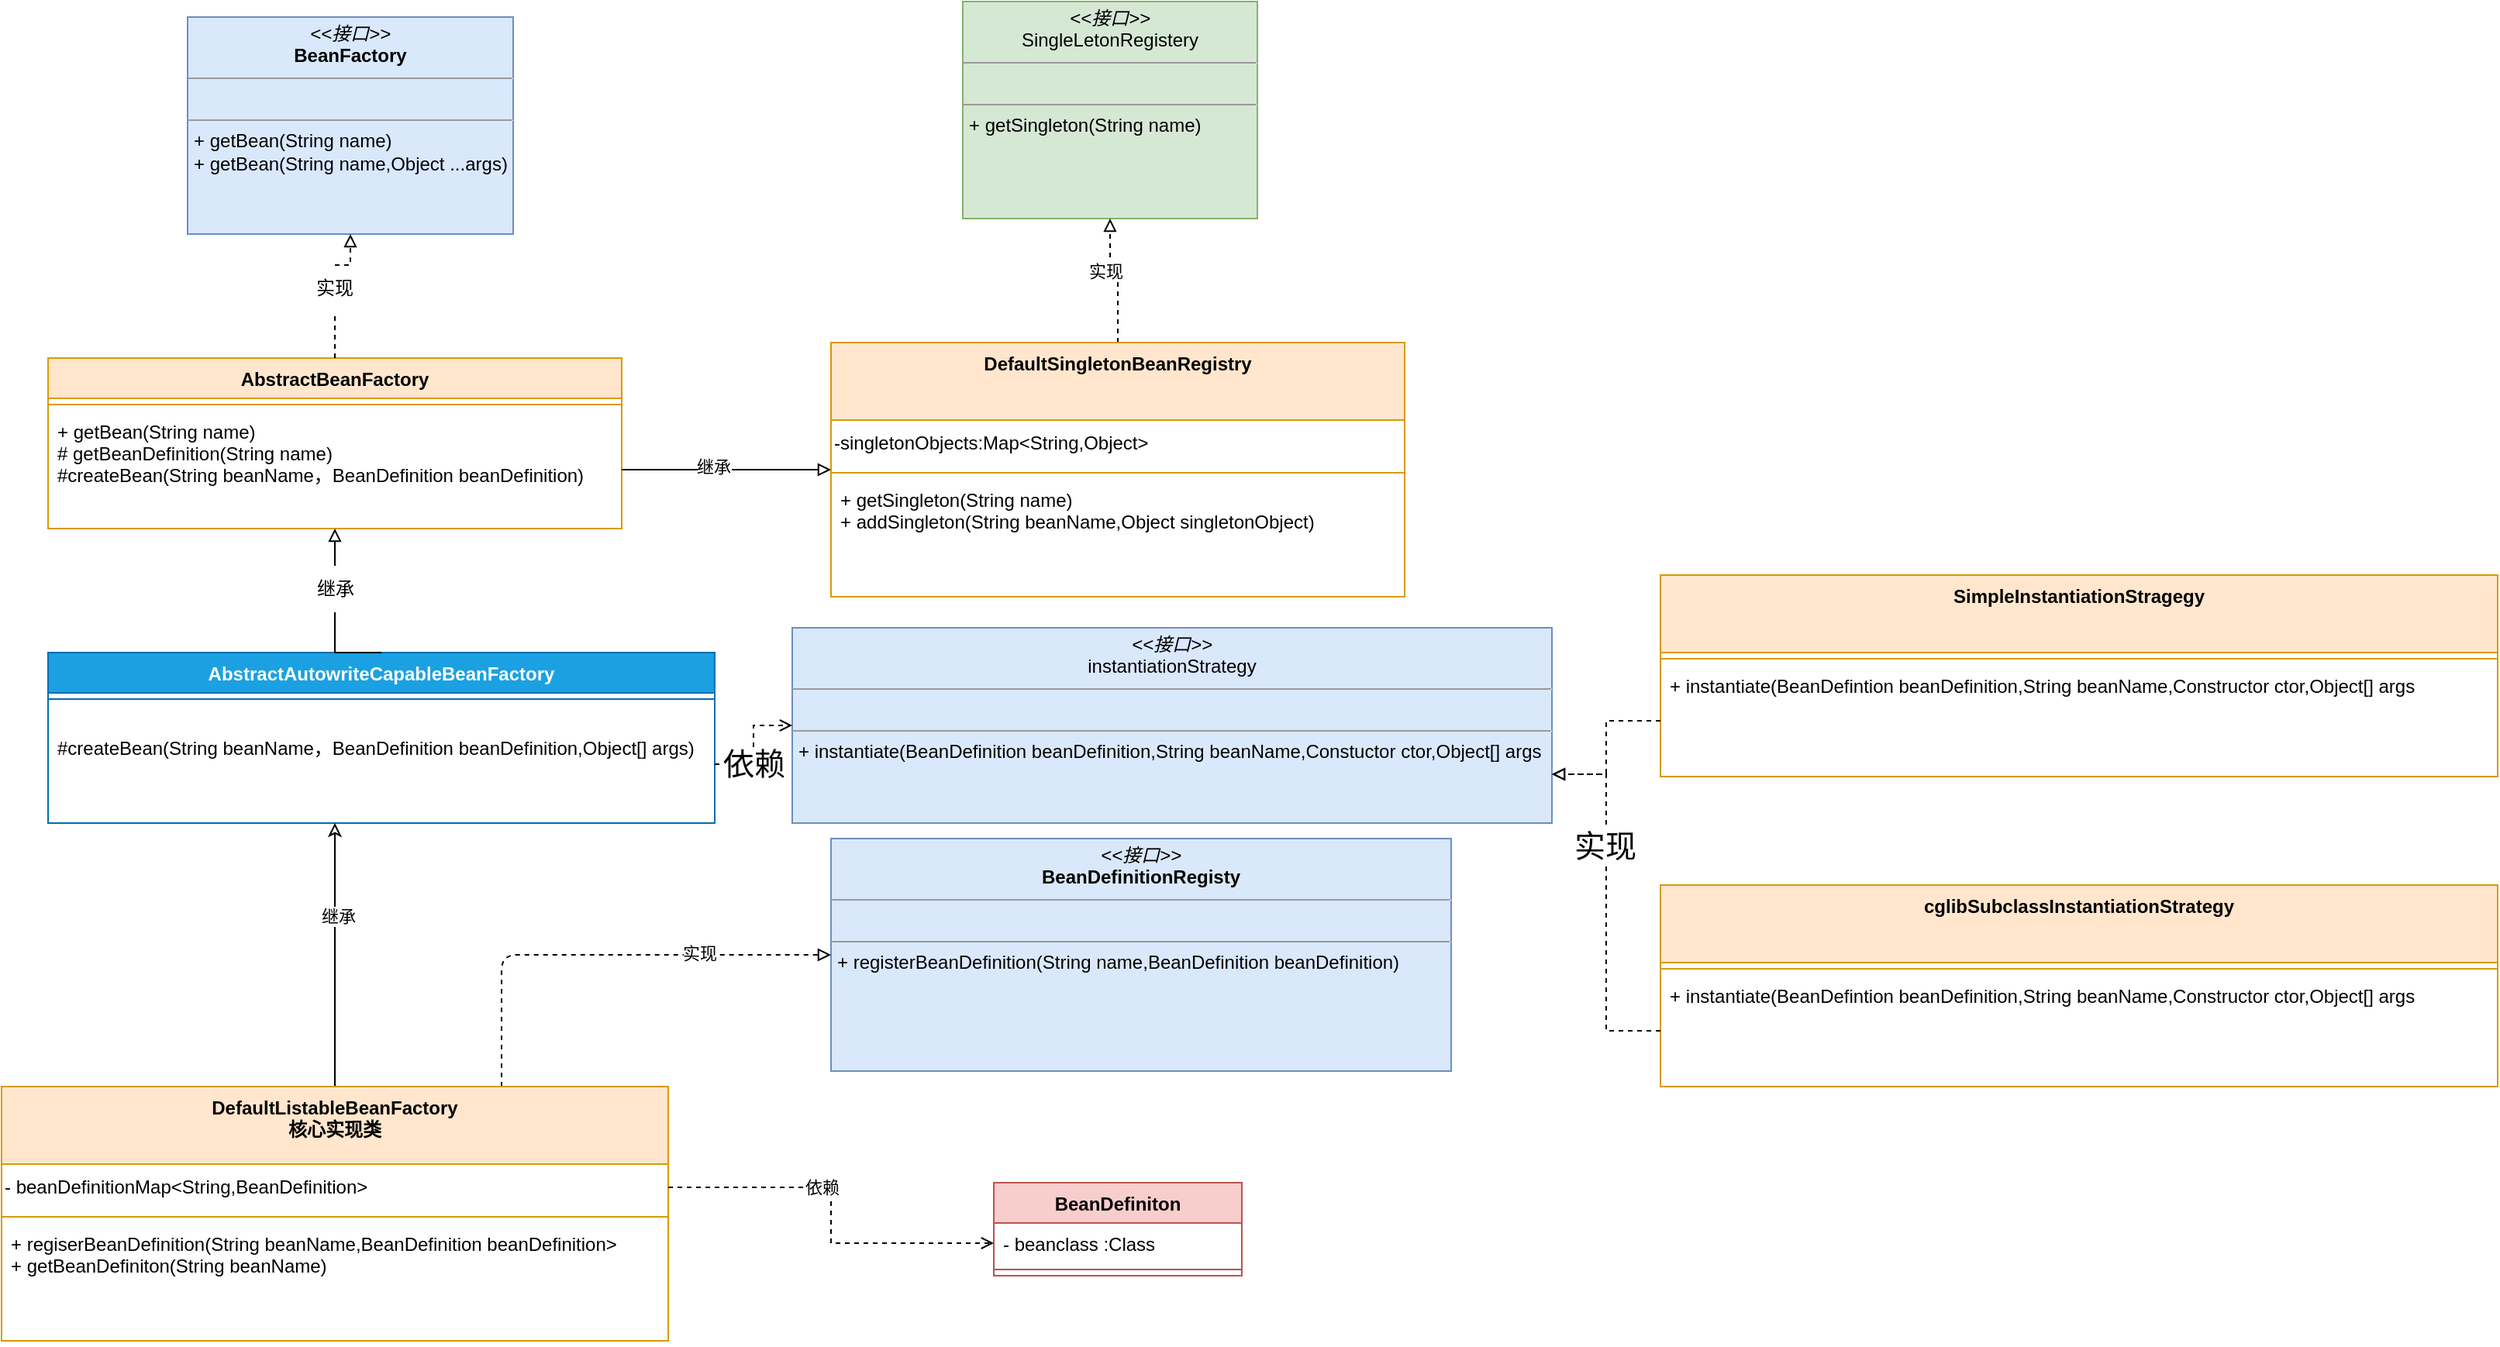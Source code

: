 <mxfile version="20.8.3" type="github"><diagram id="C5RBs43oDa-KdzZeNtuy" name="Page-1"><mxGraphModel dx="1050" dy="587" grid="1" gridSize="10" guides="1" tooltips="1" connect="1" arrows="1" fold="1" page="1" pageScale="1" pageWidth="827" pageHeight="1169" math="0" shadow="0"><root><mxCell id="WIyWlLk6GJQsqaUBKTNV-0"/><mxCell id="WIyWlLk6GJQsqaUBKTNV-1" parent="WIyWlLk6GJQsqaUBKTNV-0"/><mxCell id="UWT-Dc0lmw1-DeujJf5R-1" value="&lt;p style=&quot;margin:0px;margin-top:4px;text-align:center;&quot;&gt;&lt;i&gt;&amp;lt;&amp;lt;接口&amp;gt;&amp;gt;&lt;/i&gt;&lt;br&gt;&lt;b&gt;BeanFactory&lt;/b&gt;&lt;/p&gt;&lt;hr size=&quot;1&quot;&gt;&lt;p style=&quot;margin:0px;margin-left:4px;&quot;&gt;&lt;br&gt;&lt;/p&gt;&lt;hr size=&quot;1&quot;&gt;&lt;p style=&quot;margin:0px;margin-left:4px;&quot;&gt;+ getBean(String name)&lt;/p&gt;&lt;p style=&quot;margin:0px;margin-left:4px;&quot;&gt;+ getBean(String name,Object ...args)&lt;br&gt;&lt;/p&gt;" style="verticalAlign=top;align=left;overflow=fill;fontSize=12;fontFamily=Helvetica;html=1;fillColor=#dae8fc;strokeColor=#6c8ebf;" parent="WIyWlLk6GJQsqaUBKTNV-1" vertex="1"><mxGeometry x="180" y="110" width="210" height="140" as="geometry"/></mxCell><mxCell id="UWT-Dc0lmw1-DeujJf5R-6" style="edgeStyle=orthogonalEdgeStyle;rounded=0;orthogonalLoop=1;jettySize=auto;html=1;exitX=0.5;exitY=0;exitDx=0;exitDy=0;entryX=0.5;entryY=1;entryDx=0;entryDy=0;endArrow=block;endFill=0;dashed=1;startArrow=none;" parent="WIyWlLk6GJQsqaUBKTNV-1" source="UWT-Dc0lmw1-DeujJf5R-31" target="UWT-Dc0lmw1-DeujJf5R-1" edge="1"><mxGeometry relative="1" as="geometry"/></mxCell><mxCell id="UWT-Dc0lmw1-DeujJf5R-2" value="AbstractBeanFactory" style="swimlane;fontStyle=1;align=center;verticalAlign=top;childLayout=stackLayout;horizontal=1;startSize=26;horizontalStack=0;resizeParent=1;resizeParentMax=0;resizeLast=0;collapsible=1;marginBottom=0;fillColor=#ffe6cc;strokeColor=#d79b00;" parent="WIyWlLk6GJQsqaUBKTNV-1" vertex="1"><mxGeometry x="90" y="330" width="370" height="110" as="geometry"/></mxCell><mxCell id="UWT-Dc0lmw1-DeujJf5R-4" value="" style="line;strokeWidth=1;fillColor=none;align=left;verticalAlign=middle;spacingTop=-1;spacingLeft=3;spacingRight=3;rotatable=0;labelPosition=right;points=[];portConstraint=eastwest;strokeColor=inherit;" parent="UWT-Dc0lmw1-DeujJf5R-2" vertex="1"><mxGeometry y="26" width="370" height="8" as="geometry"/></mxCell><mxCell id="UWT-Dc0lmw1-DeujJf5R-5" value="+ getBean(String name)&#10;# getBeanDefinition(String name)&#10;#createBean(String beanName，BeanDefinition beanDefinition)&#10;" style="text;strokeColor=none;fillColor=none;align=left;verticalAlign=top;spacingLeft=4;spacingRight=4;overflow=hidden;rotatable=0;points=[[0,0.5],[1,0.5]];portConstraint=eastwest;" parent="UWT-Dc0lmw1-DeujJf5R-2" vertex="1"><mxGeometry y="34" width="370" height="76" as="geometry"/></mxCell><mxCell id="UWT-Dc0lmw1-DeujJf5R-37" style="edgeStyle=orthogonalEdgeStyle;rounded=0;orthogonalLoop=1;jettySize=auto;html=1;exitX=0.5;exitY=0;exitDx=0;exitDy=0;entryX=0.5;entryY=1;entryDx=0;entryDy=0;entryPerimeter=0;endArrow=block;endFill=0;startArrow=none;" parent="WIyWlLk6GJQsqaUBKTNV-1" source="UWT-Dc0lmw1-DeujJf5R-38" target="UWT-Dc0lmw1-DeujJf5R-5" edge="1"><mxGeometry relative="1" as="geometry"/></mxCell><mxCell id="UWT-Dc0lmw1-DeujJf5R-7" value="AbstractAutowriteCapableBeanFactory" style="swimlane;fontStyle=1;align=center;verticalAlign=top;childLayout=stackLayout;horizontal=1;startSize=26;horizontalStack=0;resizeParent=1;resizeParentMax=0;resizeLast=0;collapsible=1;marginBottom=0;fillColor=#1ba1e2;fontColor=#ffffff;strokeColor=#006EAF;" parent="WIyWlLk6GJQsqaUBKTNV-1" vertex="1"><mxGeometry x="90" y="520" width="430" height="110" as="geometry"/></mxCell><mxCell id="UWT-Dc0lmw1-DeujJf5R-8" value="" style="line;strokeWidth=1;fillColor=none;align=left;verticalAlign=middle;spacingTop=-1;spacingLeft=3;spacingRight=3;rotatable=0;labelPosition=right;points=[];portConstraint=eastwest;strokeColor=inherit;" parent="UWT-Dc0lmw1-DeujJf5R-7" vertex="1"><mxGeometry y="26" width="430" height="8" as="geometry"/></mxCell><mxCell id="UWT-Dc0lmw1-DeujJf5R-9" value="&#10;#createBean(String beanName，BeanDefinition beanDefinition,Object[] args)&#10;" style="text;strokeColor=none;fillColor=none;align=left;verticalAlign=top;spacingLeft=4;spacingRight=4;overflow=hidden;rotatable=0;points=[[0,0.5],[1,0.5]];portConstraint=eastwest;" parent="UWT-Dc0lmw1-DeujJf5R-7" vertex="1"><mxGeometry y="34" width="430" height="76" as="geometry"/></mxCell><mxCell id="UWT-Dc0lmw1-DeujJf5R-11" value="&lt;p style=&quot;margin:0px;margin-top:4px;text-align:center;&quot;&gt;&lt;i&gt;&amp;lt;&amp;lt;接口&amp;gt;&amp;gt;&lt;/i&gt;&lt;br&gt;SingleLetonRegistery&lt;/p&gt;&lt;hr size=&quot;1&quot;&gt;&lt;p style=&quot;margin:0px;margin-left:4px;&quot;&gt;&lt;br&gt;&lt;/p&gt;&lt;hr size=&quot;1&quot;&gt;&lt;p style=&quot;margin:0px;margin-left:4px;&quot;&gt;+ getSingleton(String name)&lt;/p&gt;" style="verticalAlign=top;align=left;overflow=fill;fontSize=12;fontFamily=Helvetica;html=1;fillColor=#d5e8d4;strokeColor=#82b366;" parent="WIyWlLk6GJQsqaUBKTNV-1" vertex="1"><mxGeometry x="680" y="100" width="190" height="140" as="geometry"/></mxCell><mxCell id="UWT-Dc0lmw1-DeujJf5R-34" style="edgeStyle=orthogonalEdgeStyle;rounded=0;orthogonalLoop=1;jettySize=auto;html=1;exitX=0.5;exitY=0;exitDx=0;exitDy=0;entryX=0.5;entryY=1;entryDx=0;entryDy=0;dashed=1;endArrow=block;endFill=0;" parent="WIyWlLk6GJQsqaUBKTNV-1" source="UWT-Dc0lmw1-DeujJf5R-12" target="UWT-Dc0lmw1-DeujJf5R-11" edge="1"><mxGeometry relative="1" as="geometry"/></mxCell><mxCell id="UWT-Dc0lmw1-DeujJf5R-35" value="实现" style="edgeLabel;html=1;align=center;verticalAlign=middle;resizable=0;points=[];" parent="UWT-Dc0lmw1-DeujJf5R-34" vertex="1" connectable="0"><mxGeometry x="0.211" y="3" relative="1" as="geometry"><mxPoint as="offset"/></mxGeometry></mxCell><mxCell id="UWT-Dc0lmw1-DeujJf5R-12" value="DefaultSingletonBeanRegistry" style="swimlane;fontStyle=1;align=center;verticalAlign=top;childLayout=stackLayout;horizontal=1;startSize=50;horizontalStack=0;resizeParent=1;resizeParentMax=0;resizeLast=0;collapsible=1;marginBottom=0;fillColor=#ffe6cc;strokeColor=#d79b00;" parent="WIyWlLk6GJQsqaUBKTNV-1" vertex="1"><mxGeometry x="595" y="320" width="370" height="164" as="geometry"/></mxCell><mxCell id="UWT-Dc0lmw1-DeujJf5R-15" value="-singletonObjects:Map&amp;lt;String,Object&amp;gt;" style="text;html=1;strokeColor=none;fillColor=none;align=left;verticalAlign=middle;whiteSpace=wrap;rounded=0;" parent="UWT-Dc0lmw1-DeujJf5R-12" vertex="1"><mxGeometry y="50" width="370" height="30" as="geometry"/></mxCell><mxCell id="UWT-Dc0lmw1-DeujJf5R-13" value="" style="line;strokeWidth=1;fillColor=none;align=left;verticalAlign=middle;spacingTop=-1;spacingLeft=3;spacingRight=3;rotatable=0;labelPosition=right;points=[];portConstraint=eastwest;strokeColor=inherit;" parent="UWT-Dc0lmw1-DeujJf5R-12" vertex="1"><mxGeometry y="80" width="370" height="8" as="geometry"/></mxCell><mxCell id="UWT-Dc0lmw1-DeujJf5R-14" value="+ getSingleton(String name)&#10;+ addSingleton(String beanName,Object singletonObject)" style="text;strokeColor=none;fillColor=none;align=left;verticalAlign=top;spacingLeft=4;spacingRight=4;overflow=hidden;rotatable=0;points=[[0,0.5],[1,0.5]];portConstraint=eastwest;" parent="UWT-Dc0lmw1-DeujJf5R-12" vertex="1"><mxGeometry y="88" width="370" height="76" as="geometry"/></mxCell><mxCell id="UWT-Dc0lmw1-DeujJf5R-16" value="&lt;p style=&quot;margin:0px;margin-top:4px;text-align:center;&quot;&gt;&lt;i&gt;&amp;lt;&amp;lt;接口&amp;gt;&amp;gt;&lt;/i&gt;&lt;br&gt;&lt;b&gt;BeanDefinitionRegisty&lt;/b&gt;&lt;/p&gt;&lt;hr size=&quot;1&quot;&gt;&lt;p style=&quot;margin:0px;margin-left:4px;&quot;&gt;&lt;br&gt;&lt;/p&gt;&lt;hr size=&quot;1&quot;&gt;&lt;p style=&quot;margin:0px;margin-left:4px;&quot;&gt;+ registerBeanDefinition(String name,BeanDefinition beanDefinition)&lt;/p&gt;" style="verticalAlign=top;align=left;overflow=fill;fontSize=12;fontFamily=Helvetica;html=1;fillColor=#dae8fc;strokeColor=#6c8ebf;" parent="WIyWlLk6GJQsqaUBKTNV-1" vertex="1"><mxGeometry x="595" y="640" width="400" height="150" as="geometry"/></mxCell><mxCell id="UWT-Dc0lmw1-DeujJf5R-44" style="endArrow=classic;html=1;fontFamily=Helvetica;fontSize=11;fontColor=default;align=center;endFill=0;strokeColor=default;edgeStyle=orthogonalEdgeStyle;" parent="WIyWlLk6GJQsqaUBKTNV-1" source="UWT-Dc0lmw1-DeujJf5R-17" edge="1"><mxGeometry relative="1" as="geometry"><mxPoint x="275" y="630" as="targetPoint"/><Array as="points"><mxPoint x="275" y="720"/><mxPoint x="275" y="720"/></Array></mxGeometry></mxCell><mxCell id="UWT-Dc0lmw1-DeujJf5R-48" value="继承" style="edgeLabel;html=1;align=center;verticalAlign=middle;resizable=0;points=[];" parent="UWT-Dc0lmw1-DeujJf5R-44" vertex="1" connectable="0"><mxGeometry x="0.3" y="-2" relative="1" as="geometry"><mxPoint as="offset"/></mxGeometry></mxCell><mxCell id="UWT-Dc0lmw1-DeujJf5R-55" style="edgeStyle=orthogonalEdgeStyle;rounded=1;orthogonalLoop=1;jettySize=auto;html=1;exitX=0.75;exitY=0;exitDx=0;exitDy=0;entryX=0;entryY=0.5;entryDx=0;entryDy=0;dashed=1;endArrow=block;endFill=0;" parent="WIyWlLk6GJQsqaUBKTNV-1" source="UWT-Dc0lmw1-DeujJf5R-17" target="UWT-Dc0lmw1-DeujJf5R-16" edge="1"><mxGeometry relative="1" as="geometry"/></mxCell><mxCell id="UWT-Dc0lmw1-DeujJf5R-56" value="实现" style="edgeLabel;html=1;align=center;verticalAlign=middle;resizable=0;points=[];" parent="UWT-Dc0lmw1-DeujJf5R-55" vertex="1" connectable="0"><mxGeometry x="0.429" y="1" relative="1" as="geometry"><mxPoint as="offset"/></mxGeometry></mxCell><mxCell id="UWT-Dc0lmw1-DeujJf5R-17" value="DefaultListableBeanFactory&#10;核心实现类" style="swimlane;fontStyle=1;align=center;verticalAlign=top;childLayout=stackLayout;horizontal=1;startSize=50;horizontalStack=0;resizeParent=1;resizeParentMax=0;resizeLast=0;collapsible=1;marginBottom=0;fillColor=#ffe6cc;strokeColor=#d79b00;" parent="WIyWlLk6GJQsqaUBKTNV-1" vertex="1"><mxGeometry x="60" y="800" width="430" height="164" as="geometry"/></mxCell><mxCell id="UWT-Dc0lmw1-DeujJf5R-18" value="- beanDefinitionMap&amp;lt;String,BeanDefinition&amp;gt;" style="text;html=1;strokeColor=none;fillColor=none;align=left;verticalAlign=middle;whiteSpace=wrap;rounded=0;" parent="UWT-Dc0lmw1-DeujJf5R-17" vertex="1"><mxGeometry y="50" width="430" height="30" as="geometry"/></mxCell><mxCell id="UWT-Dc0lmw1-DeujJf5R-19" value="" style="line;strokeWidth=1;fillColor=none;align=left;verticalAlign=middle;spacingTop=-1;spacingLeft=3;spacingRight=3;rotatable=0;labelPosition=right;points=[];portConstraint=eastwest;strokeColor=inherit;" parent="UWT-Dc0lmw1-DeujJf5R-17" vertex="1"><mxGeometry y="80" width="430" height="8" as="geometry"/></mxCell><mxCell id="UWT-Dc0lmw1-DeujJf5R-20" value="+ regiserBeanDefinition(String beanName,BeanDefinition beanDefinition&gt;&#10;+ getBeanDefiniton(String beanName)" style="text;strokeColor=none;fillColor=none;align=left;verticalAlign=top;spacingLeft=4;spacingRight=4;overflow=hidden;rotatable=0;points=[[0,0.5],[1,0.5]];portConstraint=eastwest;" parent="UWT-Dc0lmw1-DeujJf5R-17" vertex="1"><mxGeometry y="88" width="430" height="76" as="geometry"/></mxCell><mxCell id="UWT-Dc0lmw1-DeujJf5R-22" value="BeanDefiniton" style="swimlane;fontStyle=1;align=center;verticalAlign=top;childLayout=stackLayout;horizontal=1;startSize=26;horizontalStack=0;resizeParent=1;resizeParentMax=0;resizeLast=0;collapsible=1;marginBottom=0;fillColor=#f8cecc;strokeColor=#b85450;" parent="WIyWlLk6GJQsqaUBKTNV-1" vertex="1"><mxGeometry x="700" y="862" width="160" height="60" as="geometry"/></mxCell><mxCell id="UWT-Dc0lmw1-DeujJf5R-23" value="- beanclass :Class" style="text;strokeColor=none;fillColor=none;align=left;verticalAlign=top;spacingLeft=4;spacingRight=4;overflow=hidden;rotatable=0;points=[[0,0.5],[1,0.5]];portConstraint=eastwest;" parent="UWT-Dc0lmw1-DeujJf5R-22" vertex="1"><mxGeometry y="26" width="160" height="26" as="geometry"/></mxCell><mxCell id="UWT-Dc0lmw1-DeujJf5R-24" value="" style="line;strokeWidth=1;fillColor=none;align=left;verticalAlign=middle;spacingTop=-1;spacingLeft=3;spacingRight=3;rotatable=0;labelPosition=right;points=[];portConstraint=eastwest;strokeColor=inherit;" parent="UWT-Dc0lmw1-DeujJf5R-22" vertex="1"><mxGeometry y="52" width="160" height="8" as="geometry"/></mxCell><mxCell id="UWT-Dc0lmw1-DeujJf5R-33" value="" style="edgeStyle=orthogonalEdgeStyle;rounded=0;orthogonalLoop=1;jettySize=auto;html=1;exitX=0.5;exitY=0;exitDx=0;exitDy=0;entryX=0.5;entryY=1;entryDx=0;entryDy=0;endArrow=none;endFill=0;dashed=1;" parent="WIyWlLk6GJQsqaUBKTNV-1" source="UWT-Dc0lmw1-DeujJf5R-2" target="UWT-Dc0lmw1-DeujJf5R-31" edge="1"><mxGeometry relative="1" as="geometry"><mxPoint x="275" y="330.0" as="sourcePoint"/><mxPoint x="275" y="250.0" as="targetPoint"/></mxGeometry></mxCell><mxCell id="UWT-Dc0lmw1-DeujJf5R-31" value="实现" style="text;html=1;strokeColor=none;fillColor=none;align=center;verticalAlign=middle;whiteSpace=wrap;rounded=0;" parent="WIyWlLk6GJQsqaUBKTNV-1" vertex="1"><mxGeometry x="245" y="270" width="60" height="30" as="geometry"/></mxCell><mxCell id="UWT-Dc0lmw1-DeujJf5R-39" value="" style="edgeStyle=orthogonalEdgeStyle;rounded=0;orthogonalLoop=1;jettySize=auto;html=1;exitX=0.5;exitY=0;exitDx=0;exitDy=0;entryX=0.5;entryY=1;entryDx=0;entryDy=0;entryPerimeter=0;endArrow=none;endFill=0;" parent="WIyWlLk6GJQsqaUBKTNV-1" source="UWT-Dc0lmw1-DeujJf5R-7" target="UWT-Dc0lmw1-DeujJf5R-38" edge="1"><mxGeometry relative="1" as="geometry"><mxPoint x="275" y="510" as="sourcePoint"/><mxPoint x="275" y="440.0" as="targetPoint"/></mxGeometry></mxCell><mxCell id="UWT-Dc0lmw1-DeujJf5R-38" value="继承" style="text;html=1;align=center;verticalAlign=middle;resizable=0;points=[];autosize=1;strokeColor=none;fillColor=none;" parent="WIyWlLk6GJQsqaUBKTNV-1" vertex="1"><mxGeometry x="250" y="464" width="50" height="30" as="geometry"/></mxCell><mxCell id="UWT-Dc0lmw1-DeujJf5R-40" style="edgeStyle=orthogonalEdgeStyle;rounded=0;orthogonalLoop=1;jettySize=auto;html=1;exitX=1;exitY=0.5;exitDx=0;exitDy=0;entryX=0;entryY=0.5;entryDx=0;entryDy=0;endArrow=block;endFill=0;" parent="WIyWlLk6GJQsqaUBKTNV-1" source="UWT-Dc0lmw1-DeujJf5R-5" target="UWT-Dc0lmw1-DeujJf5R-12" edge="1"><mxGeometry relative="1" as="geometry"/></mxCell><mxCell id="UWT-Dc0lmw1-DeujJf5R-41" value="继承" style="edgeLabel;html=1;align=center;verticalAlign=middle;resizable=0;points=[];" parent="UWT-Dc0lmw1-DeujJf5R-40" vertex="1" connectable="0"><mxGeometry x="-0.136" y="2" relative="1" as="geometry"><mxPoint as="offset"/></mxGeometry></mxCell><mxCell id="UWT-Dc0lmw1-DeujJf5R-49" style="edgeStyle=orthogonalEdgeStyle;rounded=0;orthogonalLoop=1;jettySize=auto;html=1;exitX=1;exitY=0.5;exitDx=0;exitDy=0;endArrow=open;endFill=0;dashed=1;" parent="WIyWlLk6GJQsqaUBKTNV-1" source="UWT-Dc0lmw1-DeujJf5R-18" target="UWT-Dc0lmw1-DeujJf5R-23" edge="1"><mxGeometry relative="1" as="geometry"/></mxCell><mxCell id="UWT-Dc0lmw1-DeujJf5R-50" value="依赖" style="edgeLabel;html=1;align=center;verticalAlign=middle;resizable=0;points=[];" parent="UWT-Dc0lmw1-DeujJf5R-49" vertex="1" connectable="0"><mxGeometry x="-0.195" relative="1" as="geometry"><mxPoint as="offset"/></mxGeometry></mxCell><mxCell id="wtKNVZvnP3orZMtTNfBN-5" value="SimpleInstantiationStragegy" style="swimlane;fontStyle=1;align=center;verticalAlign=top;childLayout=stackLayout;horizontal=1;startSize=50;horizontalStack=0;resizeParent=1;resizeParentMax=0;resizeLast=0;collapsible=1;marginBottom=0;fillColor=#ffe6cc;strokeColor=#d79b00;" vertex="1" parent="WIyWlLk6GJQsqaUBKTNV-1"><mxGeometry x="1130" y="470" width="540" height="130" as="geometry"/></mxCell><mxCell id="wtKNVZvnP3orZMtTNfBN-7" value="" style="line;strokeWidth=1;fillColor=none;align=left;verticalAlign=middle;spacingTop=-1;spacingLeft=3;spacingRight=3;rotatable=0;labelPosition=right;points=[];portConstraint=eastwest;strokeColor=inherit;" vertex="1" parent="wtKNVZvnP3orZMtTNfBN-5"><mxGeometry y="50" width="540" height="8" as="geometry"/></mxCell><mxCell id="wtKNVZvnP3orZMtTNfBN-8" value="+ instantiate(BeanDefintion beanDefinition,String beanName,Constructor ctor,Object[] args" style="text;strokeColor=none;fillColor=none;align=left;verticalAlign=top;spacingLeft=4;spacingRight=4;overflow=hidden;rotatable=0;points=[[0,0.5],[1,0.5]];portConstraint=eastwest;" vertex="1" parent="wtKNVZvnP3orZMtTNfBN-5"><mxGeometry y="58" width="540" height="72" as="geometry"/></mxCell><mxCell id="wtKNVZvnP3orZMtTNfBN-14" value="&lt;p style=&quot;margin:0px;margin-top:4px;text-align:center;&quot;&gt;&lt;i&gt;&amp;lt;&amp;lt;接口&amp;gt;&amp;gt;&lt;/i&gt;&lt;br&gt;&lt;span style=&quot;text-align: left;&quot;&gt;instantiationStrategy&lt;/span&gt;&lt;br&gt;&lt;/p&gt;&lt;hr size=&quot;1&quot;&gt;&lt;p style=&quot;margin:0px;margin-left:4px;&quot;&gt;&lt;br&gt;&lt;/p&gt;&lt;hr size=&quot;1&quot;&gt;&lt;p style=&quot;margin:0px;margin-left:4px;&quot;&gt;+ instantiate(BeanDefinition beanDefinition,String beanName,Constuctor ctor,Object[] args&lt;/p&gt;&lt;div style=&quot;border-color: var(--border-color); padding: 0px; margin: 0px;&quot;&gt;&lt;br style=&quot;border-color: var(--border-color); padding: 0px; margin: 0px;&quot;&gt;&lt;/div&gt;" style="verticalAlign=top;align=left;overflow=fill;fontSize=12;fontFamily=Helvetica;html=1;fillColor=#dae8fc;strokeColor=#6c8ebf;" vertex="1" parent="WIyWlLk6GJQsqaUBKTNV-1"><mxGeometry x="570" y="504" width="490" height="126" as="geometry"/></mxCell><mxCell id="wtKNVZvnP3orZMtTNfBN-15" value="cglibSubclassInstantiationStrategy" style="swimlane;fontStyle=1;align=center;verticalAlign=top;childLayout=stackLayout;horizontal=1;startSize=50;horizontalStack=0;resizeParent=1;resizeParentMax=0;resizeLast=0;collapsible=1;marginBottom=0;fillColor=#ffe6cc;strokeColor=#d79b00;" vertex="1" parent="WIyWlLk6GJQsqaUBKTNV-1"><mxGeometry x="1130" y="670" width="540" height="130" as="geometry"/></mxCell><mxCell id="wtKNVZvnP3orZMtTNfBN-16" value="" style="line;strokeWidth=1;fillColor=none;align=left;verticalAlign=middle;spacingTop=-1;spacingLeft=3;spacingRight=3;rotatable=0;labelPosition=right;points=[];portConstraint=eastwest;strokeColor=inherit;" vertex="1" parent="wtKNVZvnP3orZMtTNfBN-15"><mxGeometry y="50" width="540" height="8" as="geometry"/></mxCell><mxCell id="wtKNVZvnP3orZMtTNfBN-17" value="+ instantiate(BeanDefintion beanDefinition,String beanName,Constructor ctor,Object[] args" style="text;strokeColor=none;fillColor=none;align=left;verticalAlign=top;spacingLeft=4;spacingRight=4;overflow=hidden;rotatable=0;points=[[0,0.5],[1,0.5]];portConstraint=eastwest;" vertex="1" parent="wtKNVZvnP3orZMtTNfBN-15"><mxGeometry y="58" width="540" height="72" as="geometry"/></mxCell><mxCell id="wtKNVZvnP3orZMtTNfBN-22" style="edgeStyle=orthogonalEdgeStyle;rounded=0;sketch=0;hachureGap=4;jiggle=2;curveFitting=1;orthogonalLoop=1;jettySize=auto;html=1;exitX=0;exitY=0.5;exitDx=0;exitDy=0;entryX=1;entryY=0.75;entryDx=0;entryDy=0;dashed=1;fontFamily=Architects Daughter;fontSource=https%3A%2F%2Ffonts.googleapis.com%2Fcss%3Ffamily%3DArchitects%2BDaughter;fontSize=16;endArrow=block;endFill=0;" edge="1" parent="WIyWlLk6GJQsqaUBKTNV-1" source="wtKNVZvnP3orZMtTNfBN-8" target="wtKNVZvnP3orZMtTNfBN-14"><mxGeometry relative="1" as="geometry"/></mxCell><mxCell id="wtKNVZvnP3orZMtTNfBN-23" style="edgeStyle=orthogonalEdgeStyle;rounded=0;sketch=0;hachureGap=4;jiggle=2;curveFitting=1;orthogonalLoop=1;jettySize=auto;html=1;entryX=1;entryY=0.75;entryDx=0;entryDy=0;dashed=1;fontFamily=Architects Daughter;fontSource=https%3A%2F%2Ffonts.googleapis.com%2Fcss%3Ffamily%3DArchitects%2BDaughter;fontSize=16;endArrow=block;endFill=0;" edge="1" parent="WIyWlLk6GJQsqaUBKTNV-1" source="wtKNVZvnP3orZMtTNfBN-17" target="wtKNVZvnP3orZMtTNfBN-14"><mxGeometry relative="1" as="geometry"/></mxCell><mxCell id="wtKNVZvnP3orZMtTNfBN-25" value="实现" style="edgeLabel;html=1;align=center;verticalAlign=middle;resizable=0;points=[];fontSize=20;fontFamily=Architects Daughter;" vertex="1" connectable="0" parent="wtKNVZvnP3orZMtTNfBN-23"><mxGeometry x="0.309" y="1" relative="1" as="geometry"><mxPoint as="offset"/></mxGeometry></mxCell><mxCell id="wtKNVZvnP3orZMtTNfBN-24" style="edgeStyle=orthogonalEdgeStyle;rounded=0;sketch=0;hachureGap=4;jiggle=2;curveFitting=1;orthogonalLoop=1;jettySize=auto;html=1;exitX=1;exitY=0.5;exitDx=0;exitDy=0;dashed=1;fontFamily=Architects Daughter;fontSource=https%3A%2F%2Ffonts.googleapis.com%2Fcss%3Ffamily%3DArchitects%2BDaughter;fontSize=16;endArrow=open;endFill=0;" edge="1" parent="WIyWlLk6GJQsqaUBKTNV-1" source="UWT-Dc0lmw1-DeujJf5R-9" target="wtKNVZvnP3orZMtTNfBN-14"><mxGeometry relative="1" as="geometry"/></mxCell><mxCell id="wtKNVZvnP3orZMtTNfBN-26" value="依赖&lt;br&gt;" style="edgeLabel;html=1;align=center;verticalAlign=middle;resizable=0;points=[];fontSize=20;fontFamily=Architects Daughter;" vertex="1" connectable="0" parent="wtKNVZvnP3orZMtTNfBN-24"><mxGeometry x="-0.328" relative="1" as="geometry"><mxPoint as="offset"/></mxGeometry></mxCell></root></mxGraphModel></diagram></mxfile>